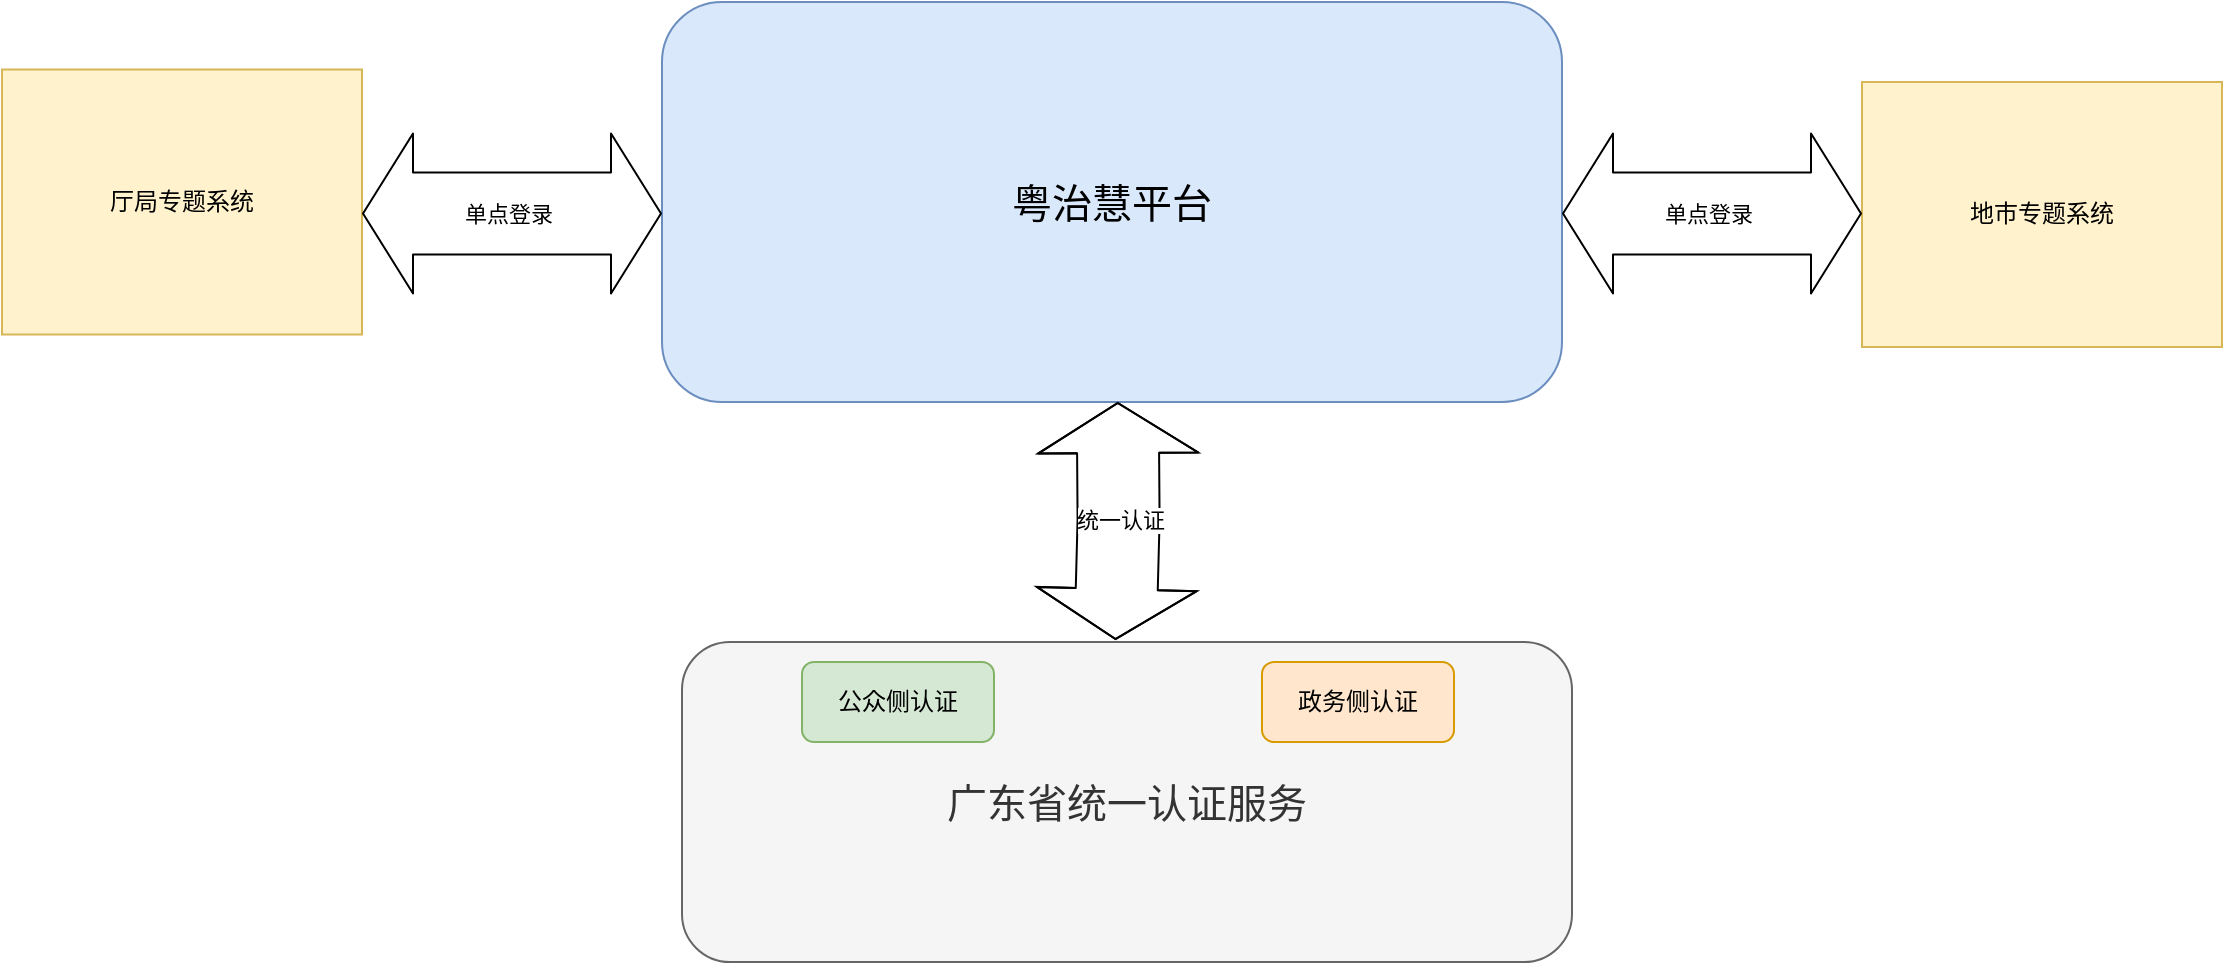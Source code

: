 <mxfile version="15.2.7" type="github">
  <diagram id="piDafpqhtRUU5qUU-vj8" name="Page-1">
    <mxGraphModel dx="2249" dy="762" grid="1" gridSize="10" guides="1" tooltips="1" connect="1" arrows="1" fold="1" page="1" pageScale="1" pageWidth="827" pageHeight="1169" math="0" shadow="0">
      <root>
        <mxCell id="0" />
        <mxCell id="1" parent="0" />
        <mxCell id="mGO5uyIto1JREqkk8PXR-8" value="&lt;font style=&quot;font-size: 20px&quot;&gt;粤治慧平台&lt;/font&gt;" style="rounded=1;whiteSpace=wrap;html=1;fillColor=#dae8fc;strokeColor=#6c8ebf;" parent="1" vertex="1">
          <mxGeometry x="300" y="330" width="450" height="200" as="geometry" />
        </mxCell>
        <mxCell id="mGO5uyIto1JREqkk8PXR-10" value="&lt;font style=&quot;font-size: 20px&quot;&gt;广东省统一认证服务&lt;/font&gt;" style="rounded=1;whiteSpace=wrap;html=1;fillColor=#f5f5f5;strokeColor=#666666;fontColor=#333333;" parent="1" vertex="1">
          <mxGeometry x="310" y="650" width="445" height="160" as="geometry" />
        </mxCell>
        <mxCell id="mGO5uyIto1JREqkk8PXR-14" value="厅局专题系统" style="rounded=0;whiteSpace=wrap;html=1;fillColor=#fff2cc;strokeColor=#d6b656;" parent="1" vertex="1">
          <mxGeometry x="-30" y="363.75" width="180" height="132.5" as="geometry" />
        </mxCell>
        <mxCell id="mGO5uyIto1JREqkk8PXR-22" value="" style="shape=flexArrow;endArrow=classic;startArrow=classic;html=1;startWidth=38;startSize=8;width=41;endWidth=38;endSize=8;" parent="1" edge="1">
          <mxGeometry width="100" height="100" relative="1" as="geometry">
            <mxPoint x="300" y="435.75" as="sourcePoint" />
            <mxPoint x="150" y="435.75" as="targetPoint" />
          </mxGeometry>
        </mxCell>
        <mxCell id="mGO5uyIto1JREqkk8PXR-23" value="单点登录" style="edgeLabel;html=1;align=center;verticalAlign=middle;resizable=0;points=[];" parent="mGO5uyIto1JREqkk8PXR-22" vertex="1" connectable="0">
          <mxGeometry x="-0.091" y="-10" relative="1" as="geometry">
            <mxPoint x="-9" y="10" as="offset" />
          </mxGeometry>
        </mxCell>
        <mxCell id="mGO5uyIto1JREqkk8PXR-24" value="" style="shape=flexArrow;endArrow=classic;startArrow=classic;html=1;startWidth=38;startSize=8;width=41;endWidth=38;endSize=8;exitX=0.486;exitY=-0.014;exitDx=0;exitDy=0;exitPerimeter=0;" parent="1" edge="1">
          <mxGeometry width="100" height="100" relative="1" as="geometry">
            <mxPoint x="526.71" y="649.02" as="sourcePoint" />
            <mxPoint x="527.87" y="530" as="targetPoint" />
            <Array as="points">
              <mxPoint x="528.29" y="589.02" />
            </Array>
          </mxGeometry>
        </mxCell>
        <mxCell id="mGO5uyIto1JREqkk8PXR-27" value="统一认证" style="edgeLabel;html=1;align=center;verticalAlign=middle;resizable=0;points=[];" parent="mGO5uyIto1JREqkk8PXR-24" vertex="1" connectable="0">
          <mxGeometry x="0.09" y="14" relative="1" as="geometry">
            <mxPoint x="14" y="5" as="offset" />
          </mxGeometry>
        </mxCell>
        <mxCell id="n5BYF4jXEeQmePAePbaI-1" value="公众侧认证" style="rounded=1;whiteSpace=wrap;html=1;fillColor=#d5e8d4;strokeColor=#82b366;" vertex="1" parent="1">
          <mxGeometry x="370" y="660" width="96" height="40" as="geometry" />
        </mxCell>
        <mxCell id="n5BYF4jXEeQmePAePbaI-2" value="政务侧认证" style="rounded=1;whiteSpace=wrap;html=1;fillColor=#ffe6cc;strokeColor=#d79b00;" vertex="1" parent="1">
          <mxGeometry x="600" y="660" width="96" height="40" as="geometry" />
        </mxCell>
        <mxCell id="n5BYF4jXEeQmePAePbaI-4" value="地市专题系统" style="rounded=0;whiteSpace=wrap;html=1;fillColor=#fff2cc;strokeColor=#d6b656;" vertex="1" parent="1">
          <mxGeometry x="900" y="370" width="180" height="132.5" as="geometry" />
        </mxCell>
        <mxCell id="n5BYF4jXEeQmePAePbaI-5" value="" style="shape=flexArrow;endArrow=classic;startArrow=classic;html=1;startWidth=38;startSize=8;width=41;endWidth=38;endSize=8;" edge="1" parent="1">
          <mxGeometry width="100" height="100" relative="1" as="geometry">
            <mxPoint x="900" y="435.75" as="sourcePoint" />
            <mxPoint x="750" y="435.75" as="targetPoint" />
          </mxGeometry>
        </mxCell>
        <mxCell id="n5BYF4jXEeQmePAePbaI-6" value="单点登录" style="edgeLabel;html=1;align=center;verticalAlign=middle;resizable=0;points=[];" vertex="1" connectable="0" parent="n5BYF4jXEeQmePAePbaI-5">
          <mxGeometry x="-0.091" y="-10" relative="1" as="geometry">
            <mxPoint x="-9" y="10" as="offset" />
          </mxGeometry>
        </mxCell>
      </root>
    </mxGraphModel>
  </diagram>
</mxfile>
